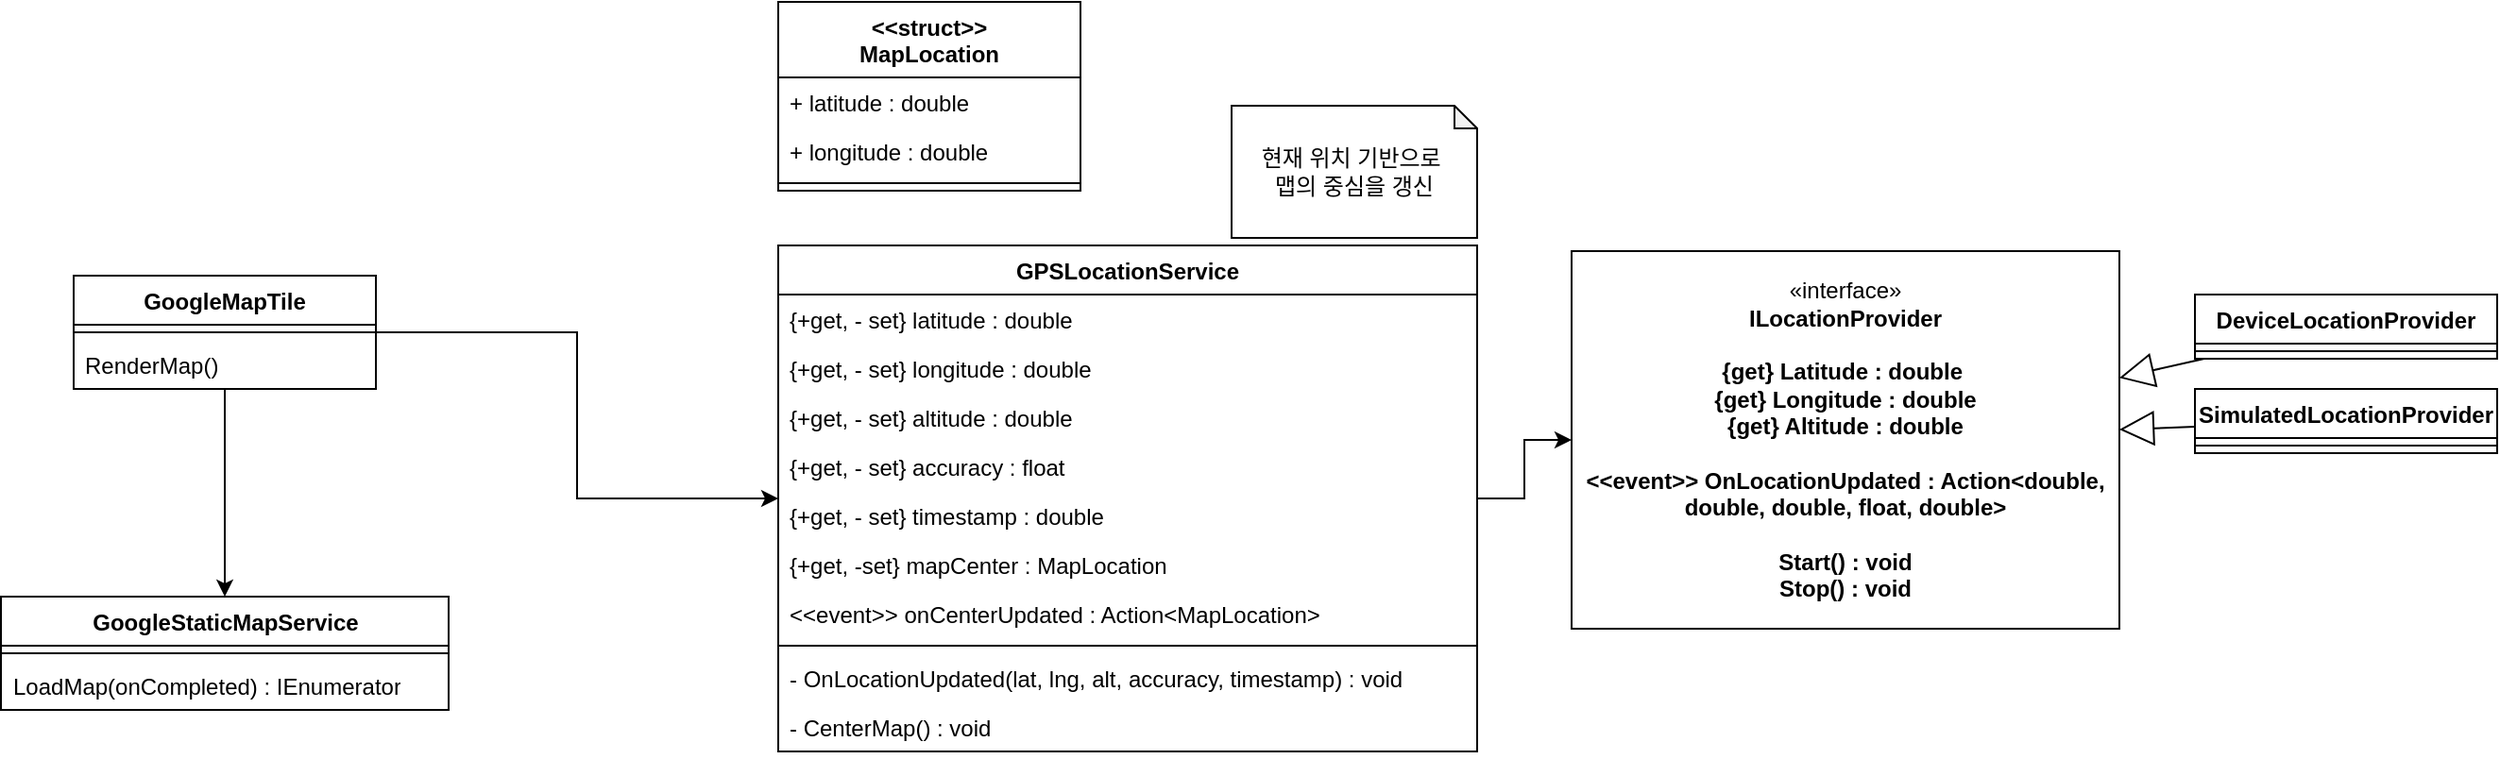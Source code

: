 <mxfile version="27.1.3">
  <diagram name="페이지-1" id="VLc27-8nG-l458hBpLI9">
    <mxGraphModel dx="2253" dy="1964" grid="1" gridSize="10" guides="1" tooltips="1" connect="1" arrows="1" fold="1" page="1" pageScale="1" pageWidth="827" pageHeight="1169" math="0" shadow="0">
      <root>
        <mxCell id="0" />
        <mxCell id="1" parent="0" />
        <mxCell id="-6EiVWepB2KhwNU12dC6-2" value="DeviceLocationProvider" style="swimlane;fontStyle=1;align=center;verticalAlign=top;childLayout=stackLayout;horizontal=1;startSize=26;horizontalStack=0;resizeParent=1;resizeParentMax=0;resizeLast=0;collapsible=1;marginBottom=0;whiteSpace=wrap;html=1;" parent="1" vertex="1">
          <mxGeometry x="550" y="40" width="160" height="34" as="geometry" />
        </mxCell>
        <mxCell id="-6EiVWepB2KhwNU12dC6-4" value="" style="line;strokeWidth=1;fillColor=none;align=left;verticalAlign=middle;spacingTop=-1;spacingLeft=3;spacingRight=3;rotatable=0;labelPosition=right;points=[];portConstraint=eastwest;strokeColor=inherit;" parent="-6EiVWepB2KhwNU12dC6-2" vertex="1">
          <mxGeometry y="26" width="160" height="8" as="geometry" />
        </mxCell>
        <mxCell id="-6EiVWepB2KhwNU12dC6-6" value="SimulatedLocationProvider" style="swimlane;fontStyle=1;align=center;verticalAlign=top;childLayout=stackLayout;horizontal=1;startSize=26;horizontalStack=0;resizeParent=1;resizeParentMax=0;resizeLast=0;collapsible=1;marginBottom=0;whiteSpace=wrap;html=1;" parent="1" vertex="1">
          <mxGeometry x="550" y="90" width="160" height="34" as="geometry" />
        </mxCell>
        <mxCell id="-6EiVWepB2KhwNU12dC6-7" value="" style="line;strokeWidth=1;fillColor=none;align=left;verticalAlign=middle;spacingTop=-1;spacingLeft=3;spacingRight=3;rotatable=0;labelPosition=right;points=[];portConstraint=eastwest;strokeColor=inherit;" parent="-6EiVWepB2KhwNU12dC6-6" vertex="1">
          <mxGeometry y="26" width="160" height="8" as="geometry" />
        </mxCell>
        <mxCell id="-6EiVWepB2KhwNU12dC6-8" value="«interface»&lt;br&gt;&lt;b&gt;ILocationProvider&lt;/b&gt;&lt;div&gt;&lt;b&gt;&lt;br&gt;&lt;/b&gt;&lt;/div&gt;&lt;div&gt;&lt;b&gt;{get} Latitude : double&amp;nbsp;&lt;/b&gt;&lt;/div&gt;&lt;div&gt;&lt;b&gt;{get} Longitude : double&lt;/b&gt;&lt;/div&gt;&lt;div&gt;&lt;b&gt;{get} Altitude : double&lt;/b&gt;&lt;/div&gt;&lt;div&gt;&lt;b&gt;&lt;br&gt;&lt;/b&gt;&lt;/div&gt;&lt;div&gt;&lt;b&gt;&amp;lt;&amp;lt;event&amp;gt;&amp;gt; OnLocationUpdated : Action&amp;lt;double, double, double, float, double&amp;gt;&lt;/b&gt;&lt;/div&gt;&lt;div&gt;&lt;b&gt;&lt;br&gt;&lt;/b&gt;&lt;/div&gt;&lt;div&gt;&lt;b&gt;Start() : void&lt;/b&gt;&lt;/div&gt;&lt;div&gt;&lt;b&gt;Stop() : void&lt;/b&gt;&lt;/div&gt;" style="html=1;whiteSpace=wrap;" parent="1" vertex="1">
          <mxGeometry x="220" y="17" width="290" height="200" as="geometry" />
        </mxCell>
        <mxCell id="-6EiVWepB2KhwNU12dC6-9" value="" style="endArrow=block;endSize=16;endFill=0;html=1;rounded=0;" parent="1" source="-6EiVWepB2KhwNU12dC6-2" target="-6EiVWepB2KhwNU12dC6-8" edge="1">
          <mxGeometry width="160" relative="1" as="geometry">
            <mxPoint x="540" y="240" as="sourcePoint" />
            <mxPoint x="700" y="240" as="targetPoint" />
          </mxGeometry>
        </mxCell>
        <mxCell id="-6EiVWepB2KhwNU12dC6-10" value="" style="endArrow=block;endSize=16;endFill=0;html=1;rounded=0;" parent="1" source="-6EiVWepB2KhwNU12dC6-6" target="-6EiVWepB2KhwNU12dC6-8" edge="1">
          <mxGeometry width="160" relative="1" as="geometry">
            <mxPoint x="697" y="53" as="sourcePoint" />
            <mxPoint x="610" y="50" as="targetPoint" />
          </mxGeometry>
        </mxCell>
        <mxCell id="-6EiVWepB2KhwNU12dC6-16" style="edgeStyle=orthogonalEdgeStyle;rounded=0;orthogonalLoop=1;jettySize=auto;html=1;" parent="1" source="-6EiVWepB2KhwNU12dC6-12" target="-6EiVWepB2KhwNU12dC6-8" edge="1">
          <mxGeometry relative="1" as="geometry" />
        </mxCell>
        <mxCell id="-6EiVWepB2KhwNU12dC6-12" value="GPSLocationService" style="swimlane;fontStyle=1;align=center;verticalAlign=top;childLayout=stackLayout;horizontal=1;startSize=26;horizontalStack=0;resizeParent=1;resizeParentMax=0;resizeLast=0;collapsible=1;marginBottom=0;whiteSpace=wrap;html=1;" parent="1" vertex="1">
          <mxGeometry x="-200" y="14" width="370" height="268" as="geometry" />
        </mxCell>
        <mxCell id="-6EiVWepB2KhwNU12dC6-19" value="{+get, - set} latitude : double" style="text;strokeColor=none;fillColor=none;align=left;verticalAlign=top;spacingLeft=4;spacingRight=4;overflow=hidden;rotatable=0;points=[[0,0.5],[1,0.5]];portConstraint=eastwest;whiteSpace=wrap;html=1;" parent="-6EiVWepB2KhwNU12dC6-12" vertex="1">
          <mxGeometry y="26" width="370" height="26" as="geometry" />
        </mxCell>
        <mxCell id="-6EiVWepB2KhwNU12dC6-20" value="{+get, - set} longitude : double" style="text;strokeColor=none;fillColor=none;align=left;verticalAlign=top;spacingLeft=4;spacingRight=4;overflow=hidden;rotatable=0;points=[[0,0.5],[1,0.5]];portConstraint=eastwest;whiteSpace=wrap;html=1;" parent="-6EiVWepB2KhwNU12dC6-12" vertex="1">
          <mxGeometry y="52" width="370" height="26" as="geometry" />
        </mxCell>
        <mxCell id="-6EiVWepB2KhwNU12dC6-21" value="{+get, - set} altitude : double" style="text;strokeColor=none;fillColor=none;align=left;verticalAlign=top;spacingLeft=4;spacingRight=4;overflow=hidden;rotatable=0;points=[[0,0.5],[1,0.5]];portConstraint=eastwest;whiteSpace=wrap;html=1;" parent="-6EiVWepB2KhwNU12dC6-12" vertex="1">
          <mxGeometry y="78" width="370" height="26" as="geometry" />
        </mxCell>
        <mxCell id="-6EiVWepB2KhwNU12dC6-22" value="{+get, - set} accuracy : float" style="text;strokeColor=none;fillColor=none;align=left;verticalAlign=top;spacingLeft=4;spacingRight=4;overflow=hidden;rotatable=0;points=[[0,0.5],[1,0.5]];portConstraint=eastwest;whiteSpace=wrap;html=1;" parent="-6EiVWepB2KhwNU12dC6-12" vertex="1">
          <mxGeometry y="104" width="370" height="26" as="geometry" />
        </mxCell>
        <mxCell id="-6EiVWepB2KhwNU12dC6-25" value="{+get, - set} timestamp : double" style="text;strokeColor=none;fillColor=none;align=left;verticalAlign=top;spacingLeft=4;spacingRight=4;overflow=hidden;rotatable=0;points=[[0,0.5],[1,0.5]];portConstraint=eastwest;whiteSpace=wrap;html=1;" parent="-6EiVWepB2KhwNU12dC6-12" vertex="1">
          <mxGeometry y="130" width="370" height="26" as="geometry" />
        </mxCell>
        <mxCell id="-6EiVWepB2KhwNU12dC6-31" value="{+get, -set} mapCenter : MapLocation" style="text;strokeColor=none;fillColor=none;align=left;verticalAlign=top;spacingLeft=4;spacingRight=4;overflow=hidden;rotatable=0;points=[[0,0.5],[1,0.5]];portConstraint=eastwest;whiteSpace=wrap;html=1;" parent="-6EiVWepB2KhwNU12dC6-12" vertex="1">
          <mxGeometry y="156" width="370" height="26" as="geometry" />
        </mxCell>
        <mxCell id="-6EiVWepB2KhwNU12dC6-32" value="&amp;lt;&amp;lt;event&amp;gt;&amp;gt; onCenterUpdated : Action&amp;lt;MapLocation&amp;gt;" style="text;strokeColor=none;fillColor=none;align=left;verticalAlign=top;spacingLeft=4;spacingRight=4;overflow=hidden;rotatable=0;points=[[0,0.5],[1,0.5]];portConstraint=eastwest;whiteSpace=wrap;html=1;" parent="-6EiVWepB2KhwNU12dC6-12" vertex="1">
          <mxGeometry y="182" width="370" height="26" as="geometry" />
        </mxCell>
        <mxCell id="-6EiVWepB2KhwNU12dC6-14" value="" style="line;strokeWidth=1;fillColor=none;align=left;verticalAlign=middle;spacingTop=-1;spacingLeft=3;spacingRight=3;rotatable=0;labelPosition=right;points=[];portConstraint=eastwest;strokeColor=inherit;" parent="-6EiVWepB2KhwNU12dC6-12" vertex="1">
          <mxGeometry y="208" width="370" height="8" as="geometry" />
        </mxCell>
        <mxCell id="-6EiVWepB2KhwNU12dC6-18" value="- OnLocationUpdated(lat, lng, alt, accuracy, timestamp) : void" style="text;strokeColor=none;fillColor=none;align=left;verticalAlign=top;spacingLeft=4;spacingRight=4;overflow=hidden;rotatable=0;points=[[0,0.5],[1,0.5]];portConstraint=eastwest;whiteSpace=wrap;html=1;" parent="-6EiVWepB2KhwNU12dC6-12" vertex="1">
          <mxGeometry y="216" width="370" height="26" as="geometry" />
        </mxCell>
        <mxCell id="-6EiVWepB2KhwNU12dC6-15" value="- CenterMap() : void" style="text;strokeColor=none;fillColor=none;align=left;verticalAlign=top;spacingLeft=4;spacingRight=4;overflow=hidden;rotatable=0;points=[[0,0.5],[1,0.5]];portConstraint=eastwest;whiteSpace=wrap;html=1;" parent="-6EiVWepB2KhwNU12dC6-12" vertex="1">
          <mxGeometry y="242" width="370" height="26" as="geometry" />
        </mxCell>
        <mxCell id="-6EiVWepB2KhwNU12dC6-17" value="현재 위치 기반으로&amp;nbsp;&lt;div&gt;맵의 중심을 갱신&lt;/div&gt;" style="shape=note;whiteSpace=wrap;html=1;backgroundOutline=1;darkOpacity=0.05;size=12;" parent="1" vertex="1">
          <mxGeometry x="40" y="-60" width="130" height="70" as="geometry" />
        </mxCell>
        <mxCell id="-6EiVWepB2KhwNU12dC6-26" value="&lt;div&gt;&amp;lt;&amp;lt;struct&amp;gt;&amp;gt;&lt;/div&gt;MapLocation" style="swimlane;fontStyle=1;align=center;verticalAlign=top;childLayout=stackLayout;horizontal=1;startSize=40;horizontalStack=0;resizeParent=1;resizeParentMax=0;resizeLast=0;collapsible=1;marginBottom=0;whiteSpace=wrap;html=1;" parent="1" vertex="1">
          <mxGeometry x="-200" y="-115" width="160" height="100" as="geometry" />
        </mxCell>
        <mxCell id="-6EiVWepB2KhwNU12dC6-27" value="+ latitude : double" style="text;strokeColor=none;fillColor=none;align=left;verticalAlign=top;spacingLeft=4;spacingRight=4;overflow=hidden;rotatable=0;points=[[0,0.5],[1,0.5]];portConstraint=eastwest;whiteSpace=wrap;html=1;" parent="-6EiVWepB2KhwNU12dC6-26" vertex="1">
          <mxGeometry y="40" width="160" height="26" as="geometry" />
        </mxCell>
        <mxCell id="-6EiVWepB2KhwNU12dC6-30" value="+ longitude : double" style="text;strokeColor=none;fillColor=none;align=left;verticalAlign=top;spacingLeft=4;spacingRight=4;overflow=hidden;rotatable=0;points=[[0,0.5],[1,0.5]];portConstraint=eastwest;whiteSpace=wrap;html=1;" parent="-6EiVWepB2KhwNU12dC6-26" vertex="1">
          <mxGeometry y="66" width="160" height="26" as="geometry" />
        </mxCell>
        <mxCell id="-6EiVWepB2KhwNU12dC6-28" value="" style="line;strokeWidth=1;fillColor=none;align=left;verticalAlign=middle;spacingTop=-1;spacingLeft=3;spacingRight=3;rotatable=0;labelPosition=right;points=[];portConstraint=eastwest;strokeColor=inherit;" parent="-6EiVWepB2KhwNU12dC6-26" vertex="1">
          <mxGeometry y="92" width="160" height="8" as="geometry" />
        </mxCell>
        <mxCell id="QJ-8SLgGT916WIyHlRKE-16" style="edgeStyle=orthogonalEdgeStyle;rounded=0;orthogonalLoop=1;jettySize=auto;html=1;" edge="1" parent="1" source="QJ-8SLgGT916WIyHlRKE-12" target="-6EiVWepB2KhwNU12dC6-12">
          <mxGeometry relative="1" as="geometry" />
        </mxCell>
        <mxCell id="QJ-8SLgGT916WIyHlRKE-21" style="edgeStyle=orthogonalEdgeStyle;rounded=0;orthogonalLoop=1;jettySize=auto;html=1;entryX=0.5;entryY=0;entryDx=0;entryDy=0;" edge="1" parent="1" source="QJ-8SLgGT916WIyHlRKE-12" target="QJ-8SLgGT916WIyHlRKE-17">
          <mxGeometry relative="1" as="geometry" />
        </mxCell>
        <mxCell id="QJ-8SLgGT916WIyHlRKE-12" value="GoogleMapTile" style="swimlane;fontStyle=1;align=center;verticalAlign=top;childLayout=stackLayout;horizontal=1;startSize=26;horizontalStack=0;resizeParent=1;resizeParentMax=0;resizeLast=0;collapsible=1;marginBottom=0;whiteSpace=wrap;html=1;" vertex="1" parent="1">
          <mxGeometry x="-573" y="30" width="160" height="60" as="geometry" />
        </mxCell>
        <mxCell id="QJ-8SLgGT916WIyHlRKE-14" value="" style="line;strokeWidth=1;fillColor=none;align=left;verticalAlign=middle;spacingTop=-1;spacingLeft=3;spacingRight=3;rotatable=0;labelPosition=right;points=[];portConstraint=eastwest;strokeColor=inherit;" vertex="1" parent="QJ-8SLgGT916WIyHlRKE-12">
          <mxGeometry y="26" width="160" height="8" as="geometry" />
        </mxCell>
        <mxCell id="QJ-8SLgGT916WIyHlRKE-15" value="RenderMap()" style="text;strokeColor=none;fillColor=none;align=left;verticalAlign=top;spacingLeft=4;spacingRight=4;overflow=hidden;rotatable=0;points=[[0,0.5],[1,0.5]];portConstraint=eastwest;whiteSpace=wrap;html=1;" vertex="1" parent="QJ-8SLgGT916WIyHlRKE-12">
          <mxGeometry y="34" width="160" height="26" as="geometry" />
        </mxCell>
        <mxCell id="QJ-8SLgGT916WIyHlRKE-17" value="GoogleStaticMapService" style="swimlane;fontStyle=1;align=center;verticalAlign=top;childLayout=stackLayout;horizontal=1;startSize=26;horizontalStack=0;resizeParent=1;resizeParentMax=0;resizeLast=0;collapsible=1;marginBottom=0;whiteSpace=wrap;html=1;" vertex="1" parent="1">
          <mxGeometry x="-611.5" y="200" width="237" height="60" as="geometry" />
        </mxCell>
        <mxCell id="QJ-8SLgGT916WIyHlRKE-19" value="" style="line;strokeWidth=1;fillColor=none;align=left;verticalAlign=middle;spacingTop=-1;spacingLeft=3;spacingRight=3;rotatable=0;labelPosition=right;points=[];portConstraint=eastwest;strokeColor=inherit;" vertex="1" parent="QJ-8SLgGT916WIyHlRKE-17">
          <mxGeometry y="26" width="237" height="8" as="geometry" />
        </mxCell>
        <mxCell id="QJ-8SLgGT916WIyHlRKE-20" value="LoadMap(onCompleted) : IEnumerator" style="text;strokeColor=none;fillColor=none;align=left;verticalAlign=top;spacingLeft=4;spacingRight=4;overflow=hidden;rotatable=0;points=[[0,0.5],[1,0.5]];portConstraint=eastwest;whiteSpace=wrap;html=1;" vertex="1" parent="QJ-8SLgGT916WIyHlRKE-17">
          <mxGeometry y="34" width="237" height="26" as="geometry" />
        </mxCell>
      </root>
    </mxGraphModel>
  </diagram>
</mxfile>
